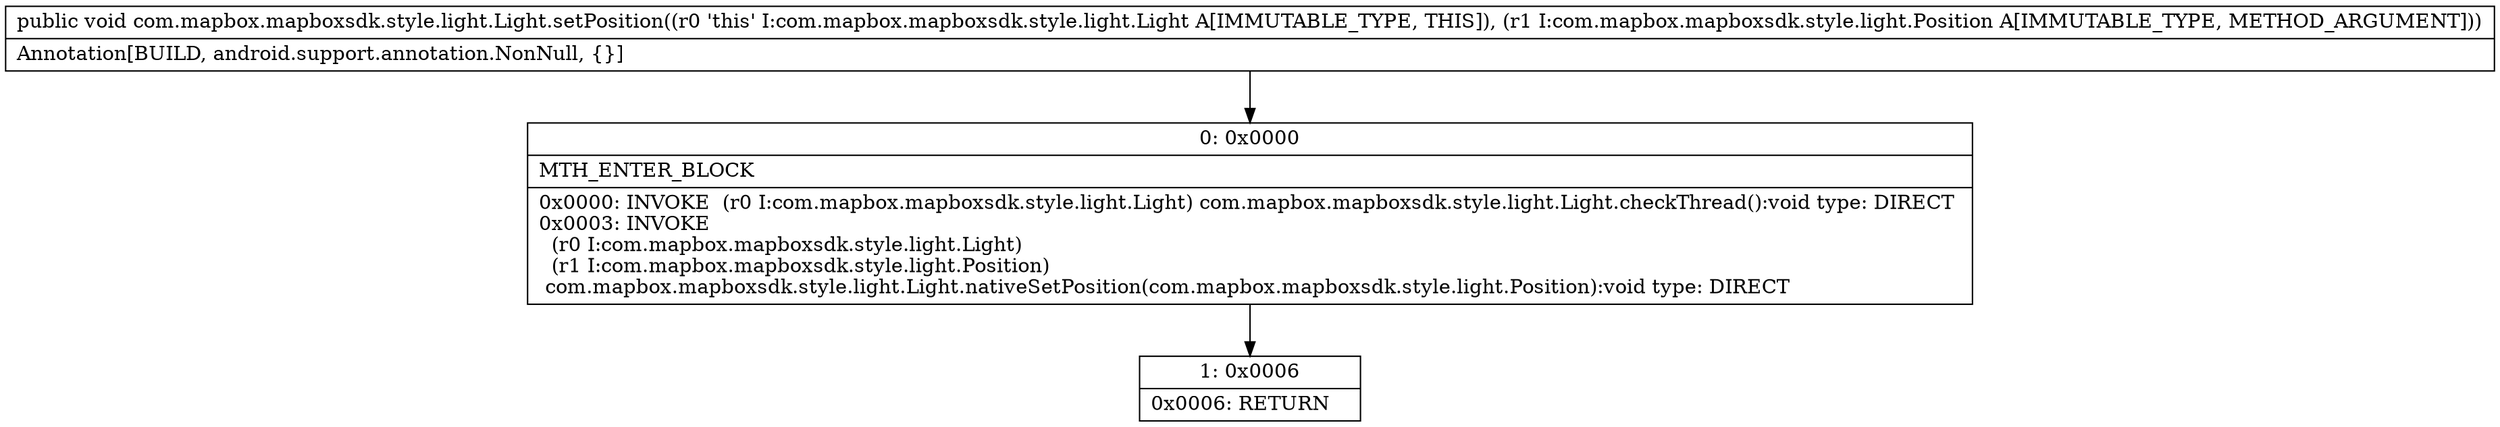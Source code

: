 digraph "CFG forcom.mapbox.mapboxsdk.style.light.Light.setPosition(Lcom\/mapbox\/mapboxsdk\/style\/light\/Position;)V" {
Node_0 [shape=record,label="{0\:\ 0x0000|MTH_ENTER_BLOCK\l|0x0000: INVOKE  (r0 I:com.mapbox.mapboxsdk.style.light.Light) com.mapbox.mapboxsdk.style.light.Light.checkThread():void type: DIRECT \l0x0003: INVOKE  \l  (r0 I:com.mapbox.mapboxsdk.style.light.Light)\l  (r1 I:com.mapbox.mapboxsdk.style.light.Position)\l com.mapbox.mapboxsdk.style.light.Light.nativeSetPosition(com.mapbox.mapboxsdk.style.light.Position):void type: DIRECT \l}"];
Node_1 [shape=record,label="{1\:\ 0x0006|0x0006: RETURN   \l}"];
MethodNode[shape=record,label="{public void com.mapbox.mapboxsdk.style.light.Light.setPosition((r0 'this' I:com.mapbox.mapboxsdk.style.light.Light A[IMMUTABLE_TYPE, THIS]), (r1 I:com.mapbox.mapboxsdk.style.light.Position A[IMMUTABLE_TYPE, METHOD_ARGUMENT]))  | Annotation[BUILD, android.support.annotation.NonNull, \{\}]\l}"];
MethodNode -> Node_0;
Node_0 -> Node_1;
}

